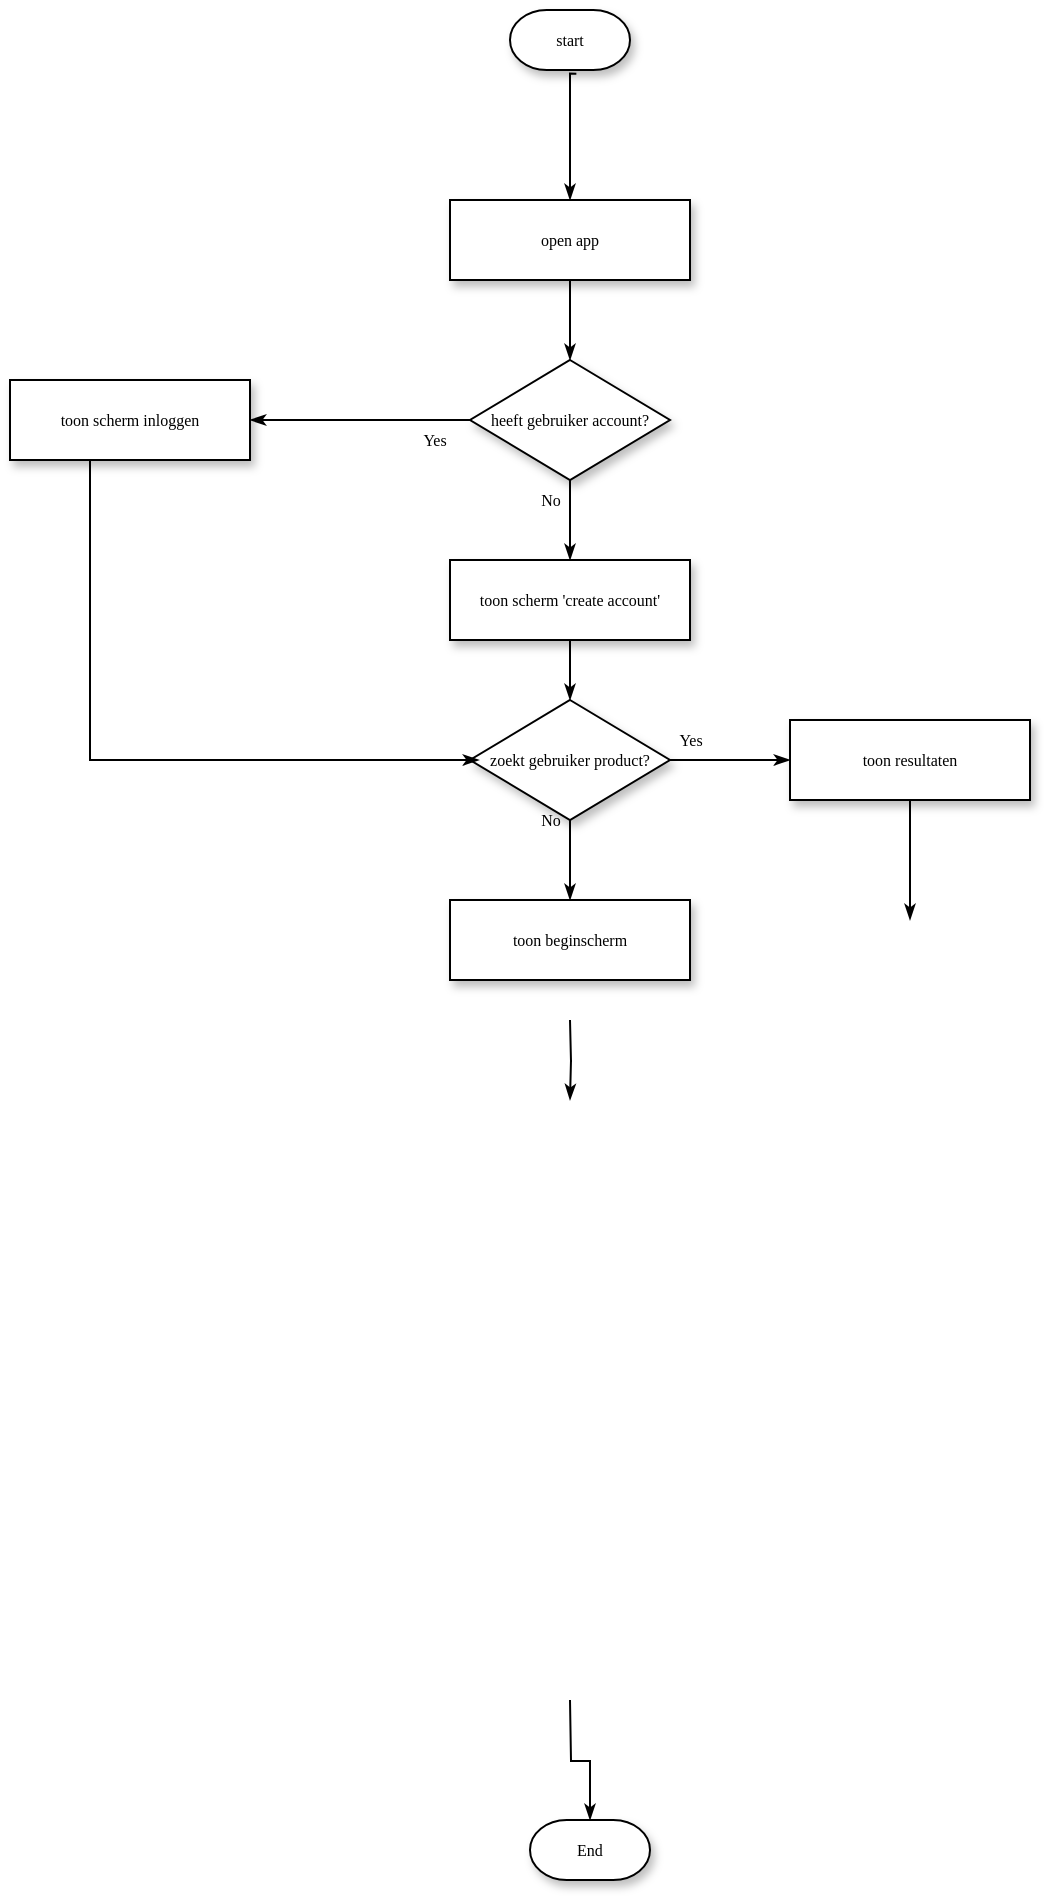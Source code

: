 <mxfile version="20.5.1" type="device"><diagram name="Page-1" id="edf60f1a-56cd-e834-aa8a-f176f3a09ee4"><mxGraphModel dx="755" dy="380" grid="1" gridSize="10" guides="1" tooltips="1" connect="1" arrows="1" fold="1" page="1" pageScale="1" pageWidth="1100" pageHeight="850" background="none" math="0" shadow="0"><root><mxCell id="0"/><mxCell id="1" parent="0"/><mxCell id="60e70716793133e9-44" value="No" style="edgeStyle=orthogonalEdgeStyle;rounded=0;html=1;labelBackgroundColor=none;startSize=5;endArrow=classicThin;endFill=1;endSize=5;jettySize=auto;orthogonalLoop=1;strokeWidth=1;fontFamily=Verdana;fontSize=8" parent="1" source="60e70716793133e9-14" target="60e70716793133e9-16" edge="1"><mxGeometry x="-0.5" y="-10" relative="1" as="geometry"><mxPoint as="offset"/></mxGeometry></mxCell><mxCell id="60e70716793133e9-14" value="heeft gebruiker account?" style="rhombus;whiteSpace=wrap;html=1;rounded=0;shadow=1;labelBackgroundColor=none;strokeWidth=1;fontFamily=Verdana;fontSize=8;align=center;" parent="1" vertex="1"><mxGeometry x="290" y="570" width="100" height="60" as="geometry"/></mxCell><mxCell id="60e70716793133e9-15" value="open app" style="whiteSpace=wrap;html=1;rounded=0;shadow=1;labelBackgroundColor=none;strokeWidth=1;fontFamily=Verdana;fontSize=8;align=center;" parent="1" vertex="1"><mxGeometry x="280" y="490" width="120" height="40" as="geometry"/></mxCell><mxCell id="60e70716793133e9-46" style="edgeStyle=orthogonalEdgeStyle;rounded=0;html=1;labelBackgroundColor=none;startSize=5;endArrow=classicThin;endFill=1;endSize=5;jettySize=auto;orthogonalLoop=1;strokeWidth=1;fontFamily=Verdana;fontSize=8" parent="1" source="60e70716793133e9-16" target="60e70716793133e9-17" edge="1"><mxGeometry relative="1" as="geometry"/></mxCell><mxCell id="60e70716793133e9-16" value="toon scherm 'create account'" style="whiteSpace=wrap;html=1;rounded=0;shadow=1;labelBackgroundColor=none;strokeWidth=1;fontFamily=Verdana;fontSize=8;align=center;" parent="1" vertex="1"><mxGeometry x="280" y="670" width="120" height="40" as="geometry"/></mxCell><mxCell id="60e70716793133e9-47" value="Yes" style="edgeStyle=orthogonalEdgeStyle;rounded=0;html=1;labelBackgroundColor=none;startSize=5;endArrow=classicThin;endFill=1;endSize=5;jettySize=auto;orthogonalLoop=1;strokeWidth=1;fontFamily=Verdana;fontSize=8" parent="1" source="60e70716793133e9-17" target="60e70716793133e9-18" edge="1"><mxGeometry x="-0.667" y="10" relative="1" as="geometry"><mxPoint as="offset"/></mxGeometry></mxCell><mxCell id="60e70716793133e9-50" value="No" style="edgeStyle=orthogonalEdgeStyle;rounded=0;html=1;labelBackgroundColor=none;startSize=5;endArrow=classicThin;endFill=1;endSize=5;jettySize=auto;orthogonalLoop=1;strokeWidth=1;fontFamily=Verdana;fontSize=8" parent="1" source="60e70716793133e9-17" edge="1"><mxGeometry x="-1" y="-10" relative="1" as="geometry"><mxPoint as="offset"/><mxPoint x="340" y="840" as="targetPoint"/></mxGeometry></mxCell><mxCell id="60e70716793133e9-17" value="zoekt gebruiker product?" style="rhombus;whiteSpace=wrap;html=1;rounded=0;shadow=1;labelBackgroundColor=none;strokeWidth=1;fontFamily=Verdana;fontSize=8;align=center;" parent="1" vertex="1"><mxGeometry x="290" y="740" width="100" height="60" as="geometry"/></mxCell><mxCell id="60e70716793133e9-48" style="edgeStyle=orthogonalEdgeStyle;rounded=0;html=1;labelBackgroundColor=none;startSize=5;endArrow=classicThin;endFill=1;endSize=5;jettySize=auto;orthogonalLoop=1;strokeWidth=1;fontFamily=Verdana;fontSize=8" parent="1" source="60e70716793133e9-18" edge="1"><mxGeometry relative="1" as="geometry"><mxPoint x="510" y="850" as="targetPoint"/></mxGeometry></mxCell><mxCell id="60e70716793133e9-18" value="toon resultaten" style="whiteSpace=wrap;html=1;rounded=0;shadow=1;labelBackgroundColor=none;strokeWidth=1;fontFamily=Verdana;fontSize=8;align=center;" parent="1" vertex="1"><mxGeometry x="450" y="750" width="120" height="40" as="geometry"/></mxCell><mxCell id="60e70716793133e9-52" style="edgeStyle=orthogonalEdgeStyle;rounded=0;html=1;labelBackgroundColor=none;startSize=5;endArrow=classicThin;endFill=1;endSize=5;jettySize=auto;orthogonalLoop=1;strokeWidth=1;fontFamily=Verdana;fontSize=8" parent="1" edge="1"><mxGeometry relative="1" as="geometry"><mxPoint x="340" y="900" as="sourcePoint"/><mxPoint x="340" y="940" as="targetPoint"/></mxGeometry></mxCell><mxCell id="60e70716793133e9-57" style="edgeStyle=orthogonalEdgeStyle;rounded=0;html=1;labelBackgroundColor=none;startSize=5;endArrow=classicThin;endFill=1;endSize=5;jettySize=auto;orthogonalLoop=1;strokeWidth=1;fontFamily=Verdana;fontSize=8;entryX=0.5;entryY=0;entryDx=0;entryDy=0;entryPerimeter=0;" parent="1" target="SyAQkZD-OGqtfsONGa-W-1" edge="1"><mxGeometry relative="1" as="geometry"><mxPoint x="340" y="1240" as="sourcePoint"/></mxGeometry></mxCell><mxCell id="60e70716793133e9-30" value="start" style="strokeWidth=1;html=1;shape=mxgraph.flowchart.terminator;whiteSpace=wrap;rounded=0;shadow=1;labelBackgroundColor=none;fontFamily=Verdana;fontSize=8;align=center;" parent="1" vertex="1"><mxGeometry x="310" y="395" width="60" height="30" as="geometry"/></mxCell><mxCell id="SyAQkZD-OGqtfsONGa-W-1" value="End" style="strokeWidth=1;html=1;shape=mxgraph.flowchart.terminator;whiteSpace=wrap;rounded=0;shadow=1;labelBackgroundColor=none;fontFamily=Verdana;fontSize=8;align=center;" vertex="1" parent="1"><mxGeometry x="320" y="1300" width="60" height="30" as="geometry"/></mxCell><mxCell id="SyAQkZD-OGqtfsONGa-W-4" style="edgeStyle=orthogonalEdgeStyle;rounded=0;html=1;labelBackgroundColor=none;startSize=5;endArrow=classicThin;endFill=1;endSize=5;jettySize=auto;orthogonalLoop=1;strokeWidth=1;fontFamily=Verdana;fontSize=8;exitX=0.553;exitY=1.061;exitDx=0;exitDy=0;exitPerimeter=0;entryX=0.5;entryY=0;entryDx=0;entryDy=0;" edge="1" parent="1" source="60e70716793133e9-30" target="60e70716793133e9-15"><mxGeometry relative="1" as="geometry"><mxPoint x="520" y="800" as="sourcePoint"/><mxPoint x="520" y="860" as="targetPoint"/><Array as="points"><mxPoint x="340" y="427"/></Array></mxGeometry></mxCell><mxCell id="SyAQkZD-OGqtfsONGa-W-5" style="edgeStyle=orthogonalEdgeStyle;rounded=0;html=1;labelBackgroundColor=none;startSize=5;endArrow=classicThin;endFill=1;endSize=5;jettySize=auto;orthogonalLoop=1;strokeWidth=1;fontFamily=Verdana;fontSize=8;exitX=0.5;exitY=1;exitDx=0;exitDy=0;" edge="1" parent="1" source="60e70716793133e9-15"><mxGeometry relative="1" as="geometry"><mxPoint x="350" y="720" as="sourcePoint"/><mxPoint x="340" y="570" as="targetPoint"/></mxGeometry></mxCell><mxCell id="SyAQkZD-OGqtfsONGa-W-6" value="toon scherm inloggen" style="whiteSpace=wrap;html=1;rounded=0;shadow=1;labelBackgroundColor=none;strokeWidth=1;fontFamily=Verdana;fontSize=8;align=center;" vertex="1" parent="1"><mxGeometry x="60" y="580" width="120" height="40" as="geometry"/></mxCell><mxCell id="SyAQkZD-OGqtfsONGa-W-7" value="Yes" style="edgeStyle=orthogonalEdgeStyle;rounded=0;html=1;labelBackgroundColor=none;startSize=5;endArrow=classicThin;endFill=1;endSize=5;jettySize=auto;orthogonalLoop=1;strokeWidth=1;fontFamily=Verdana;fontSize=8;exitX=0;exitY=0.5;exitDx=0;exitDy=0;entryX=1;entryY=0.5;entryDx=0;entryDy=0;" edge="1" parent="1" source="60e70716793133e9-14" target="SyAQkZD-OGqtfsONGa-W-6"><mxGeometry x="-0.667" y="10" relative="1" as="geometry"><mxPoint as="offset"/><mxPoint x="400" y="780" as="sourcePoint"/><mxPoint x="460" y="780" as="targetPoint"/></mxGeometry></mxCell><mxCell id="SyAQkZD-OGqtfsONGa-W-8" style="edgeStyle=orthogonalEdgeStyle;rounded=0;html=1;labelBackgroundColor=none;startSize=5;endArrow=classicThin;endFill=1;endSize=5;jettySize=auto;orthogonalLoop=1;strokeWidth=1;fontFamily=Verdana;fontSize=8;entryX=0.045;entryY=0.5;entryDx=0;entryDy=0;entryPerimeter=0;" edge="1" parent="1" target="60e70716793133e9-17"><mxGeometry relative="1" as="geometry"><mxPoint x="100" y="620" as="sourcePoint"/><mxPoint x="100" y="740" as="targetPoint"/><Array as="points"><mxPoint x="100" y="770"/></Array></mxGeometry></mxCell><mxCell id="SyAQkZD-OGqtfsONGa-W-9" value="toon beginscherm" style="whiteSpace=wrap;html=1;rounded=0;shadow=1;labelBackgroundColor=none;strokeWidth=1;fontFamily=Verdana;fontSize=8;align=center;" vertex="1" parent="1"><mxGeometry x="280" y="840" width="120" height="40" as="geometry"/></mxCell></root></mxGraphModel></diagram></mxfile>